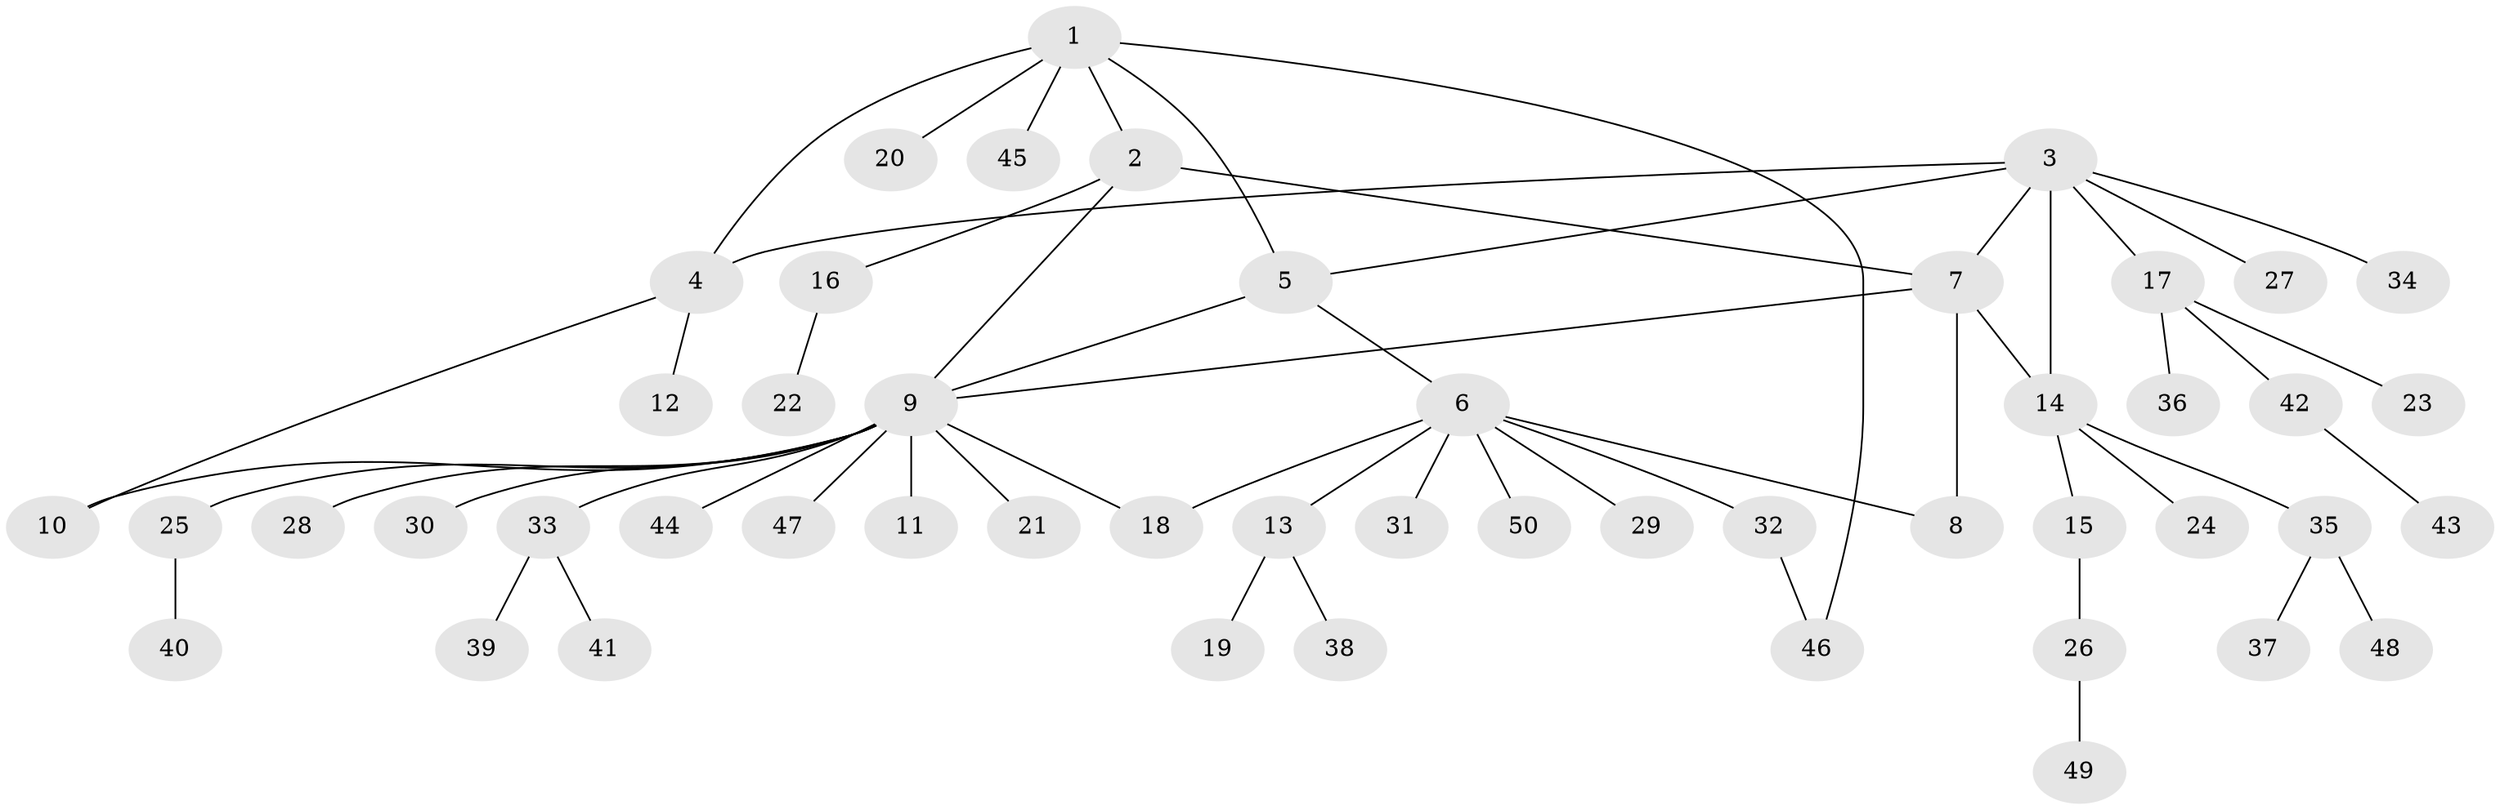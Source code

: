 // Generated by graph-tools (version 1.1) at 2025/26/03/09/25 03:26:44]
// undirected, 50 vertices, 58 edges
graph export_dot {
graph [start="1"]
  node [color=gray90,style=filled];
  1;
  2;
  3;
  4;
  5;
  6;
  7;
  8;
  9;
  10;
  11;
  12;
  13;
  14;
  15;
  16;
  17;
  18;
  19;
  20;
  21;
  22;
  23;
  24;
  25;
  26;
  27;
  28;
  29;
  30;
  31;
  32;
  33;
  34;
  35;
  36;
  37;
  38;
  39;
  40;
  41;
  42;
  43;
  44;
  45;
  46;
  47;
  48;
  49;
  50;
  1 -- 2;
  1 -- 4;
  1 -- 5;
  1 -- 20;
  1 -- 45;
  1 -- 46;
  2 -- 7;
  2 -- 9;
  2 -- 16;
  3 -- 4;
  3 -- 5;
  3 -- 7;
  3 -- 14;
  3 -- 17;
  3 -- 27;
  3 -- 34;
  4 -- 10;
  4 -- 12;
  5 -- 6;
  5 -- 9;
  6 -- 8;
  6 -- 13;
  6 -- 18;
  6 -- 29;
  6 -- 31;
  6 -- 32;
  6 -- 50;
  7 -- 8;
  7 -- 9;
  7 -- 14;
  9 -- 10;
  9 -- 11;
  9 -- 18;
  9 -- 21;
  9 -- 25;
  9 -- 28;
  9 -- 30;
  9 -- 33;
  9 -- 44;
  9 -- 47;
  13 -- 19;
  13 -- 38;
  14 -- 15;
  14 -- 24;
  14 -- 35;
  15 -- 26;
  16 -- 22;
  17 -- 23;
  17 -- 36;
  17 -- 42;
  25 -- 40;
  26 -- 49;
  32 -- 46;
  33 -- 39;
  33 -- 41;
  35 -- 37;
  35 -- 48;
  42 -- 43;
}
